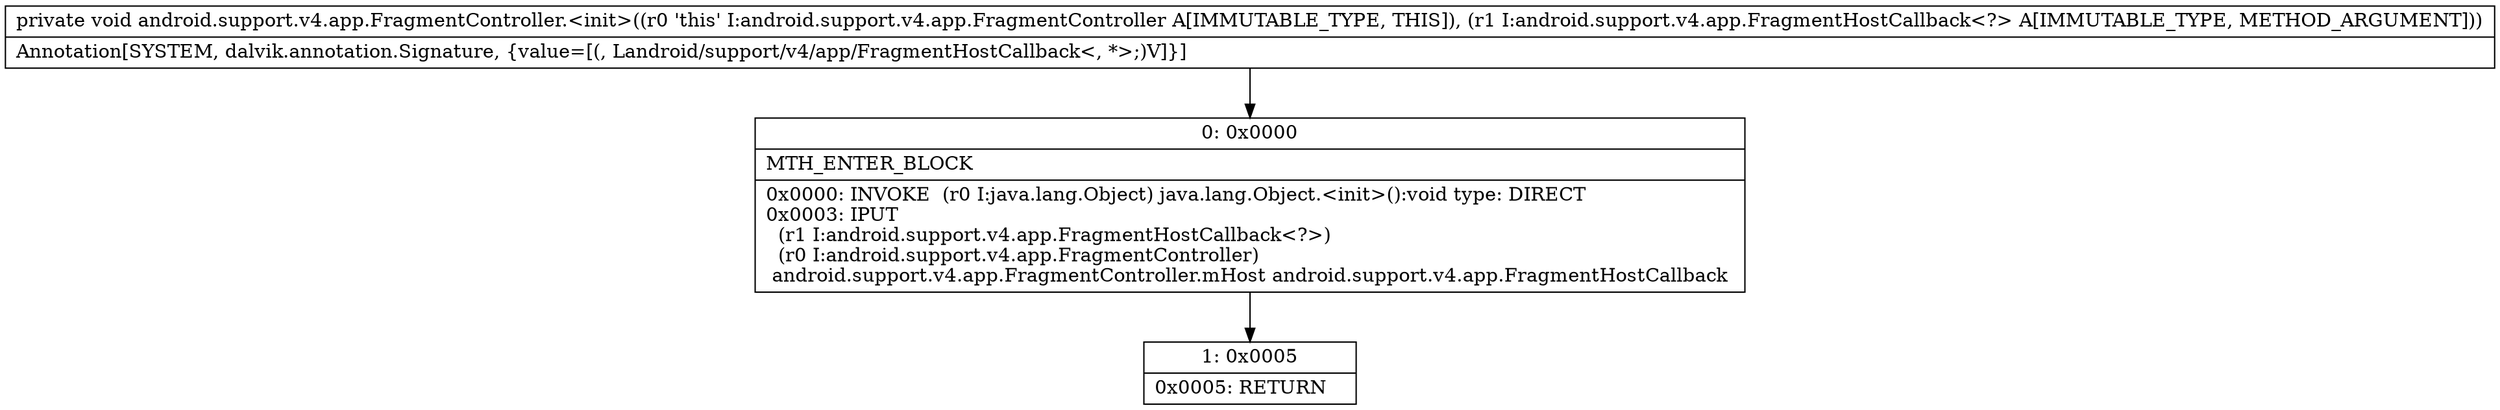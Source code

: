 digraph "CFG forandroid.support.v4.app.FragmentController.\<init\>(Landroid\/support\/v4\/app\/FragmentHostCallback;)V" {
Node_0 [shape=record,label="{0\:\ 0x0000|MTH_ENTER_BLOCK\l|0x0000: INVOKE  (r0 I:java.lang.Object) java.lang.Object.\<init\>():void type: DIRECT \l0x0003: IPUT  \l  (r1 I:android.support.v4.app.FragmentHostCallback\<?\>)\l  (r0 I:android.support.v4.app.FragmentController)\l android.support.v4.app.FragmentController.mHost android.support.v4.app.FragmentHostCallback \l}"];
Node_1 [shape=record,label="{1\:\ 0x0005|0x0005: RETURN   \l}"];
MethodNode[shape=record,label="{private void android.support.v4.app.FragmentController.\<init\>((r0 'this' I:android.support.v4.app.FragmentController A[IMMUTABLE_TYPE, THIS]), (r1 I:android.support.v4.app.FragmentHostCallback\<?\> A[IMMUTABLE_TYPE, METHOD_ARGUMENT]))  | Annotation[SYSTEM, dalvik.annotation.Signature, \{value=[(, Landroid\/support\/v4\/app\/FragmentHostCallback\<, *\>;)V]\}]\l}"];
MethodNode -> Node_0;
Node_0 -> Node_1;
}

